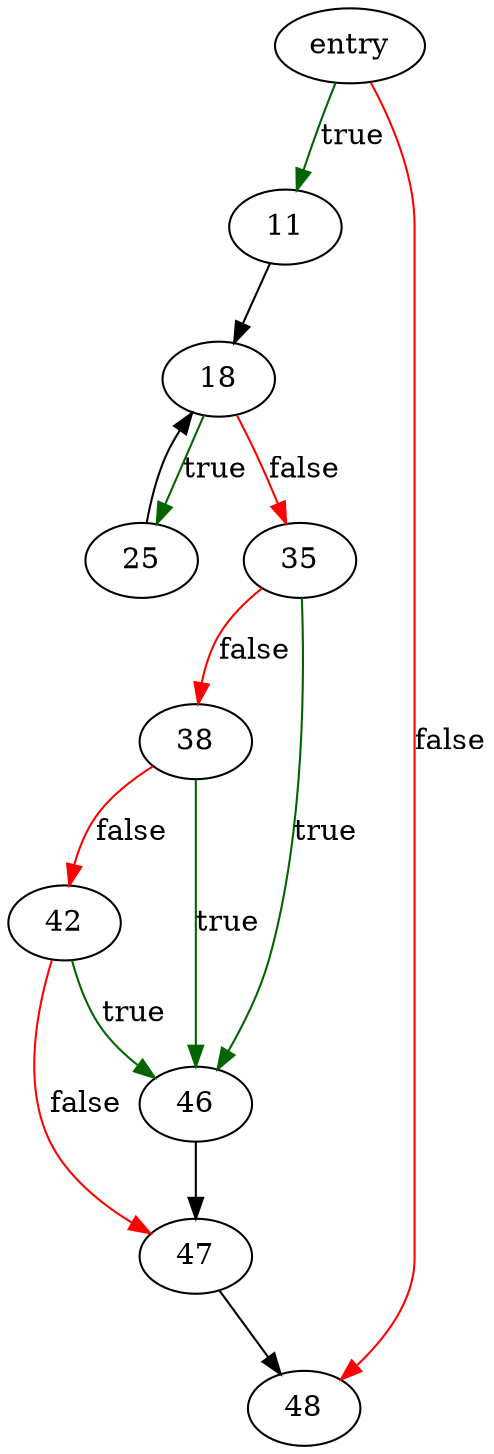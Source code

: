 digraph "sqlite3Utf8Read" {
	// Node definitions.
	1 [label=entry];
	11;
	18;
	25;
	35;
	38;
	42;
	46;
	47;
	48;

	// Edge definitions.
	1 -> 11 [
		color=darkgreen
		label=true
	];
	1 -> 48 [
		color=red
		label=false
	];
	11 -> 18;
	18 -> 25 [
		color=darkgreen
		label=true
	];
	18 -> 35 [
		color=red
		label=false
	];
	25 -> 18;
	35 -> 38 [
		color=red
		label=false
	];
	35 -> 46 [
		color=darkgreen
		label=true
	];
	38 -> 42 [
		color=red
		label=false
	];
	38 -> 46 [
		color=darkgreen
		label=true
	];
	42 -> 46 [
		color=darkgreen
		label=true
	];
	42 -> 47 [
		color=red
		label=false
	];
	46 -> 47;
	47 -> 48;
}